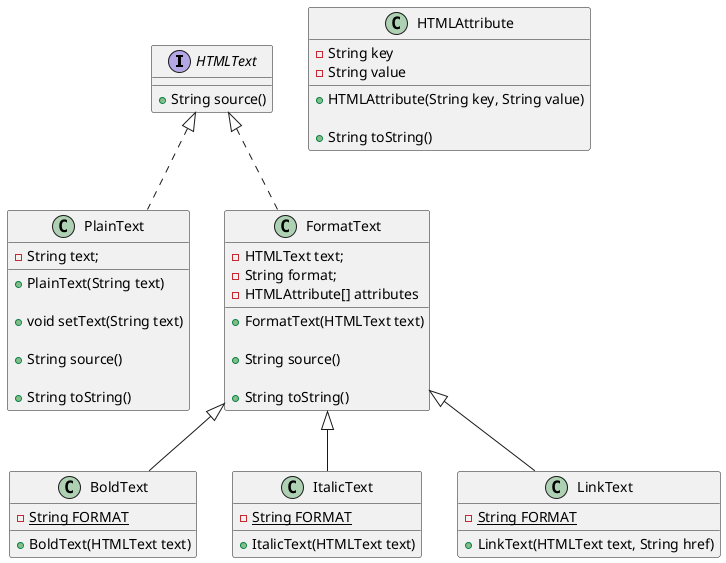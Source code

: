 @startuml
interface HTMLText {
    + String source()
}

class PlainText implements HTMLText{
    - String text;

    + PlainText(String text)

    + void setText(String text)

    + String source()

    + String toString()
}

class FormatText implements HTMLText {
    - HTMLText text;
    - String format;
    - HTMLAttribute[] attributes

    + FormatText(HTMLText text)

    + String source()

    + String toString()
}

class HTMLAttribute {
    - String key
    - String value

    + HTMLAttribute(String key, String value)

    + String toString()
}

class BoldText extends FormatText {
    - {static} String FORMAT
    + BoldText(HTMLText text)
}

class ItalicText extends FormatText {
    - {static} String FORMAT
    + ItalicText(HTMLText text)
}

class LinkText extends FormatText {
    - {static} String FORMAT
    + LinkText(HTMLText text, String href)
 }

@enduml